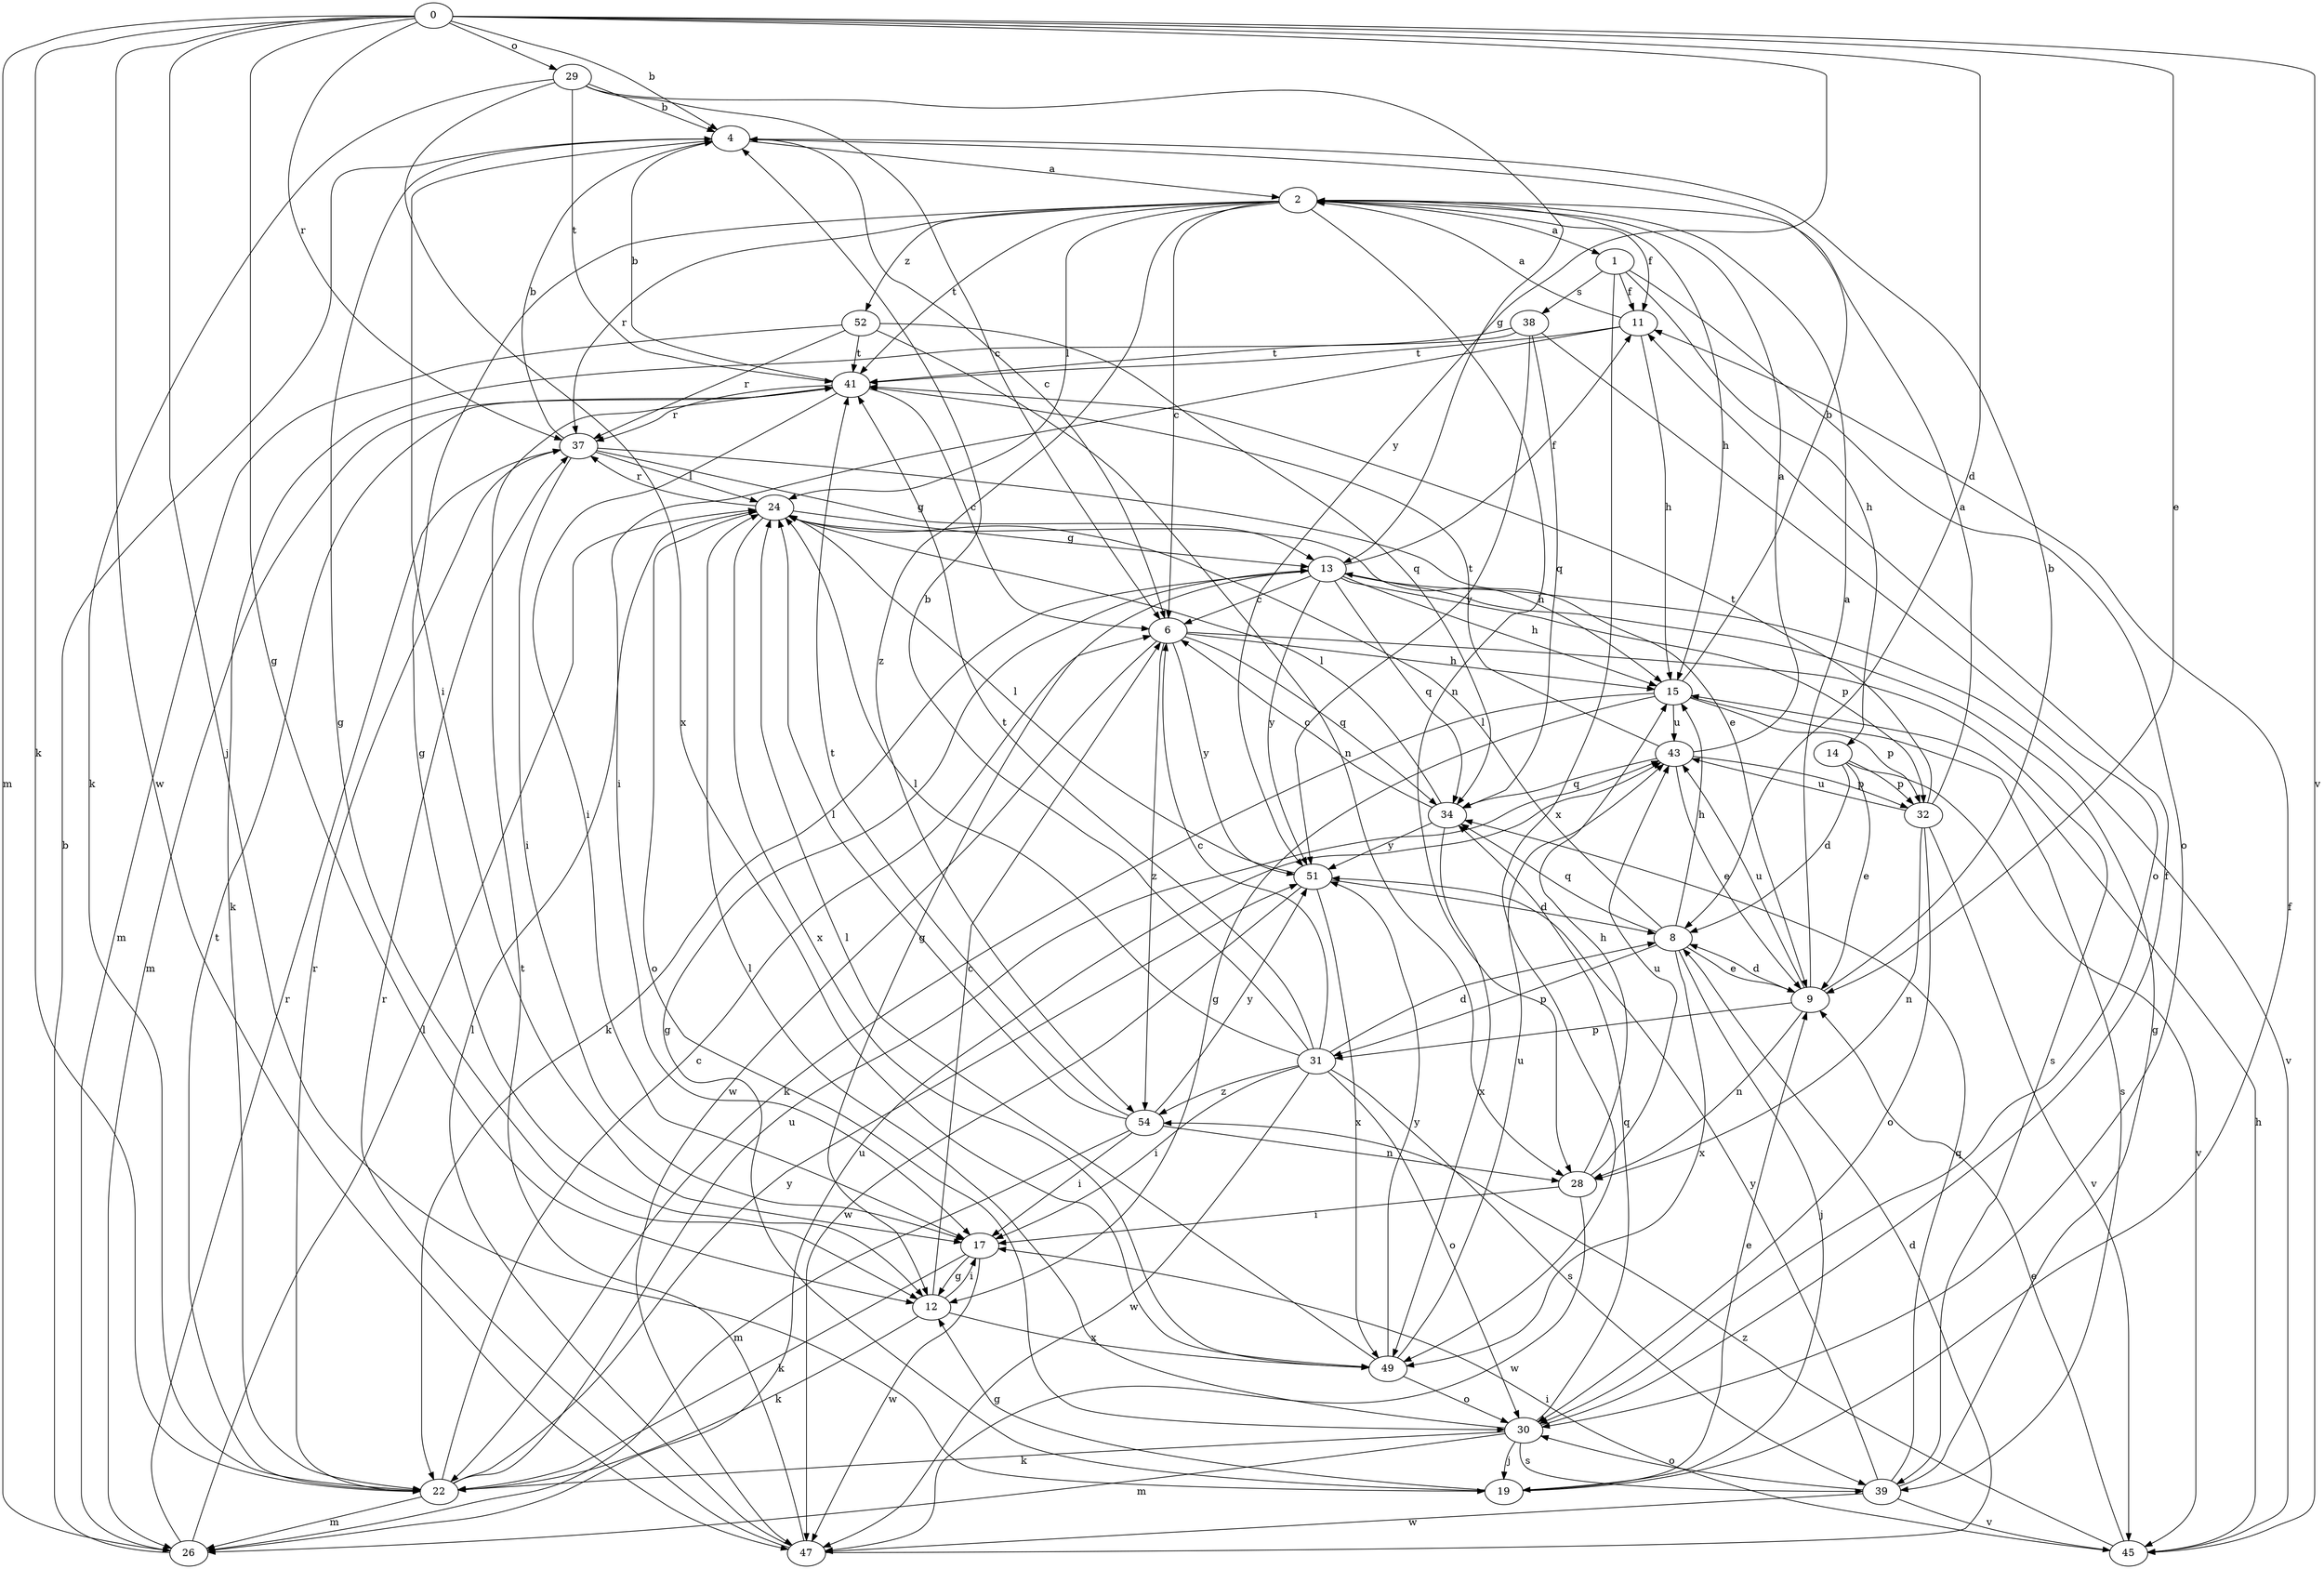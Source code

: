 strict digraph  {
0;
1;
2;
4;
6;
8;
9;
11;
12;
13;
14;
15;
17;
19;
22;
24;
26;
28;
29;
30;
31;
32;
34;
37;
38;
39;
41;
43;
45;
47;
49;
51;
52;
54;
0 -> 4  [label=b];
0 -> 8  [label=d];
0 -> 9  [label=e];
0 -> 12  [label=g];
0 -> 19  [label=j];
0 -> 22  [label=k];
0 -> 26  [label=m];
0 -> 29  [label=o];
0 -> 37  [label=r];
0 -> 45  [label=v];
0 -> 47  [label=w];
0 -> 51  [label=y];
1 -> 11  [label=f];
1 -> 14  [label=h];
1 -> 30  [label=o];
1 -> 38  [label=s];
1 -> 49  [label=x];
2 -> 1  [label=a];
2 -> 6  [label=c];
2 -> 11  [label=f];
2 -> 12  [label=g];
2 -> 15  [label=h];
2 -> 24  [label=l];
2 -> 28  [label=n];
2 -> 37  [label=r];
2 -> 41  [label=t];
2 -> 52  [label=z];
2 -> 54  [label=z];
4 -> 2  [label=a];
4 -> 6  [label=c];
4 -> 12  [label=g];
4 -> 17  [label=i];
6 -> 15  [label=h];
6 -> 34  [label=q];
6 -> 39  [label=s];
6 -> 47  [label=w];
6 -> 51  [label=y];
6 -> 54  [label=z];
8 -> 9  [label=e];
8 -> 15  [label=h];
8 -> 19  [label=j];
8 -> 24  [label=l];
8 -> 31  [label=p];
8 -> 34  [label=q];
8 -> 49  [label=x];
9 -> 2  [label=a];
9 -> 4  [label=b];
9 -> 8  [label=d];
9 -> 28  [label=n];
9 -> 31  [label=p];
9 -> 43  [label=u];
11 -> 2  [label=a];
11 -> 15  [label=h];
11 -> 17  [label=i];
11 -> 41  [label=t];
12 -> 6  [label=c];
12 -> 17  [label=i];
12 -> 22  [label=k];
12 -> 49  [label=x];
13 -> 6  [label=c];
13 -> 11  [label=f];
13 -> 12  [label=g];
13 -> 15  [label=h];
13 -> 22  [label=k];
13 -> 32  [label=p];
13 -> 34  [label=q];
13 -> 45  [label=v];
13 -> 51  [label=y];
14 -> 8  [label=d];
14 -> 9  [label=e];
14 -> 32  [label=p];
14 -> 45  [label=v];
15 -> 4  [label=b];
15 -> 12  [label=g];
15 -> 22  [label=k];
15 -> 32  [label=p];
15 -> 39  [label=s];
15 -> 43  [label=u];
17 -> 12  [label=g];
17 -> 22  [label=k];
17 -> 47  [label=w];
19 -> 9  [label=e];
19 -> 11  [label=f];
19 -> 12  [label=g];
19 -> 13  [label=g];
22 -> 6  [label=c];
22 -> 26  [label=m];
22 -> 37  [label=r];
22 -> 41  [label=t];
22 -> 43  [label=u];
22 -> 51  [label=y];
24 -> 13  [label=g];
24 -> 15  [label=h];
24 -> 30  [label=o];
24 -> 37  [label=r];
24 -> 49  [label=x];
26 -> 4  [label=b];
26 -> 24  [label=l];
26 -> 37  [label=r];
26 -> 43  [label=u];
28 -> 15  [label=h];
28 -> 17  [label=i];
28 -> 43  [label=u];
28 -> 47  [label=w];
29 -> 4  [label=b];
29 -> 6  [label=c];
29 -> 13  [label=g];
29 -> 22  [label=k];
29 -> 41  [label=t];
29 -> 49  [label=x];
30 -> 11  [label=f];
30 -> 19  [label=j];
30 -> 22  [label=k];
30 -> 24  [label=l];
30 -> 26  [label=m];
30 -> 34  [label=q];
30 -> 39  [label=s];
31 -> 4  [label=b];
31 -> 6  [label=c];
31 -> 8  [label=d];
31 -> 17  [label=i];
31 -> 24  [label=l];
31 -> 30  [label=o];
31 -> 39  [label=s];
31 -> 41  [label=t];
31 -> 47  [label=w];
31 -> 54  [label=z];
32 -> 2  [label=a];
32 -> 28  [label=n];
32 -> 30  [label=o];
32 -> 41  [label=t];
32 -> 43  [label=u];
32 -> 45  [label=v];
34 -> 6  [label=c];
34 -> 24  [label=l];
34 -> 49  [label=x];
34 -> 51  [label=y];
37 -> 4  [label=b];
37 -> 9  [label=e];
37 -> 13  [label=g];
37 -> 17  [label=i];
37 -> 24  [label=l];
38 -> 22  [label=k];
38 -> 30  [label=o];
38 -> 34  [label=q];
38 -> 41  [label=t];
38 -> 51  [label=y];
39 -> 13  [label=g];
39 -> 30  [label=o];
39 -> 34  [label=q];
39 -> 45  [label=v];
39 -> 47  [label=w];
39 -> 51  [label=y];
41 -> 4  [label=b];
41 -> 6  [label=c];
41 -> 17  [label=i];
41 -> 26  [label=m];
41 -> 37  [label=r];
43 -> 2  [label=a];
43 -> 9  [label=e];
43 -> 32  [label=p];
43 -> 34  [label=q];
43 -> 41  [label=t];
45 -> 9  [label=e];
45 -> 15  [label=h];
45 -> 17  [label=i];
45 -> 54  [label=z];
47 -> 8  [label=d];
47 -> 24  [label=l];
47 -> 37  [label=r];
47 -> 41  [label=t];
49 -> 24  [label=l];
49 -> 30  [label=o];
49 -> 43  [label=u];
49 -> 51  [label=y];
51 -> 8  [label=d];
51 -> 24  [label=l];
51 -> 47  [label=w];
51 -> 49  [label=x];
52 -> 26  [label=m];
52 -> 28  [label=n];
52 -> 34  [label=q];
52 -> 37  [label=r];
52 -> 41  [label=t];
54 -> 17  [label=i];
54 -> 24  [label=l];
54 -> 26  [label=m];
54 -> 28  [label=n];
54 -> 41  [label=t];
54 -> 51  [label=y];
}
